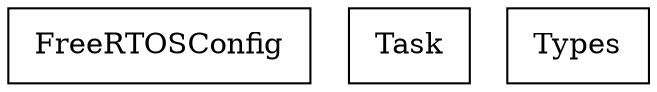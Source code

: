 digraph {
FreeRTOSConfig [ label=" FreeRTOSConfig " shape= box ]
Task [ label=" Task " shape= box ]
Types [ label=" Types " shape= box ]

}
